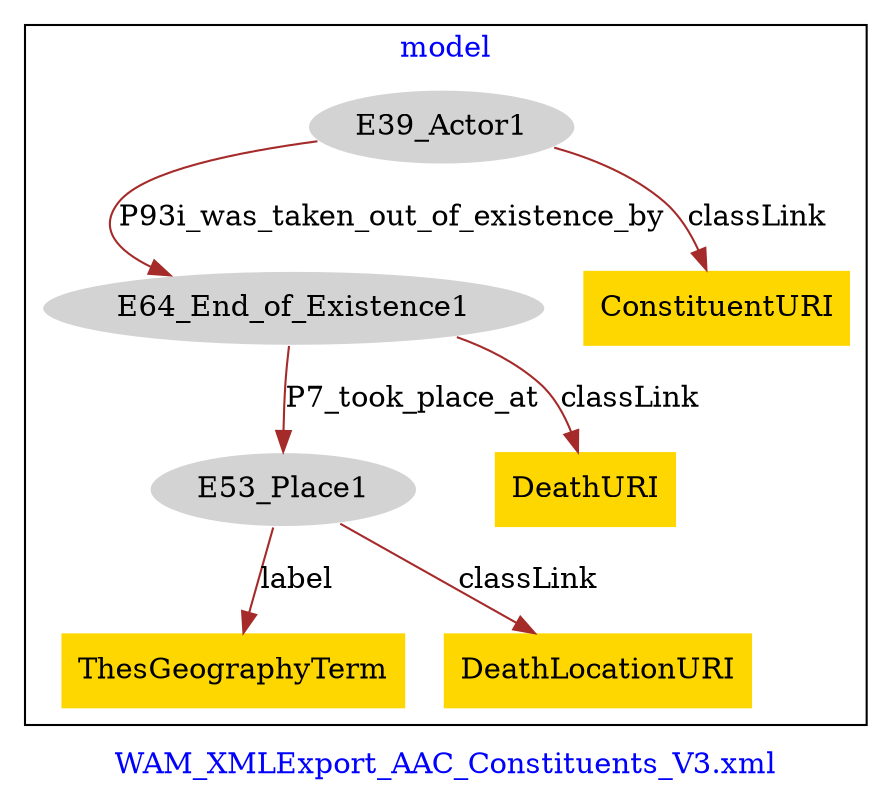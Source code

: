 digraph n0 {
fontcolor="blue"
remincross="true"
label="WAM_XMLExport_AAC_Constituents_V3.xml"
subgraph cluster {
label="model"
n2[style="filled",color="white",fillcolor="lightgray",label="E39_Actor1"];
n3[style="filled",color="white",fillcolor="lightgray",label="E64_End_of_Existence1"];
n4[style="filled",color="white",fillcolor="lightgray",label="E53_Place1"];
n5[shape="plaintext",style="filled",fillcolor="gold",label="DeathURI"];
n6[shape="plaintext",style="filled",fillcolor="gold",label="ThesGeographyTerm"];
n7[shape="plaintext",style="filled",fillcolor="gold",label="DeathLocationURI"];
n8[shape="plaintext",style="filled",fillcolor="gold",label="ConstituentURI"];
}
n2 -> n3[color="brown",fontcolor="black",label="P93i_was_taken_out_of_existence_by"]
n3 -> n4[color="brown",fontcolor="black",label="P7_took_place_at"]
n3 -> n5[color="brown",fontcolor="black",label="classLink"]
n4 -> n6[color="brown",fontcolor="black",label="label"]
n4 -> n7[color="brown",fontcolor="black",label="classLink"]
n2 -> n8[color="brown",fontcolor="black",label="classLink"]
}
